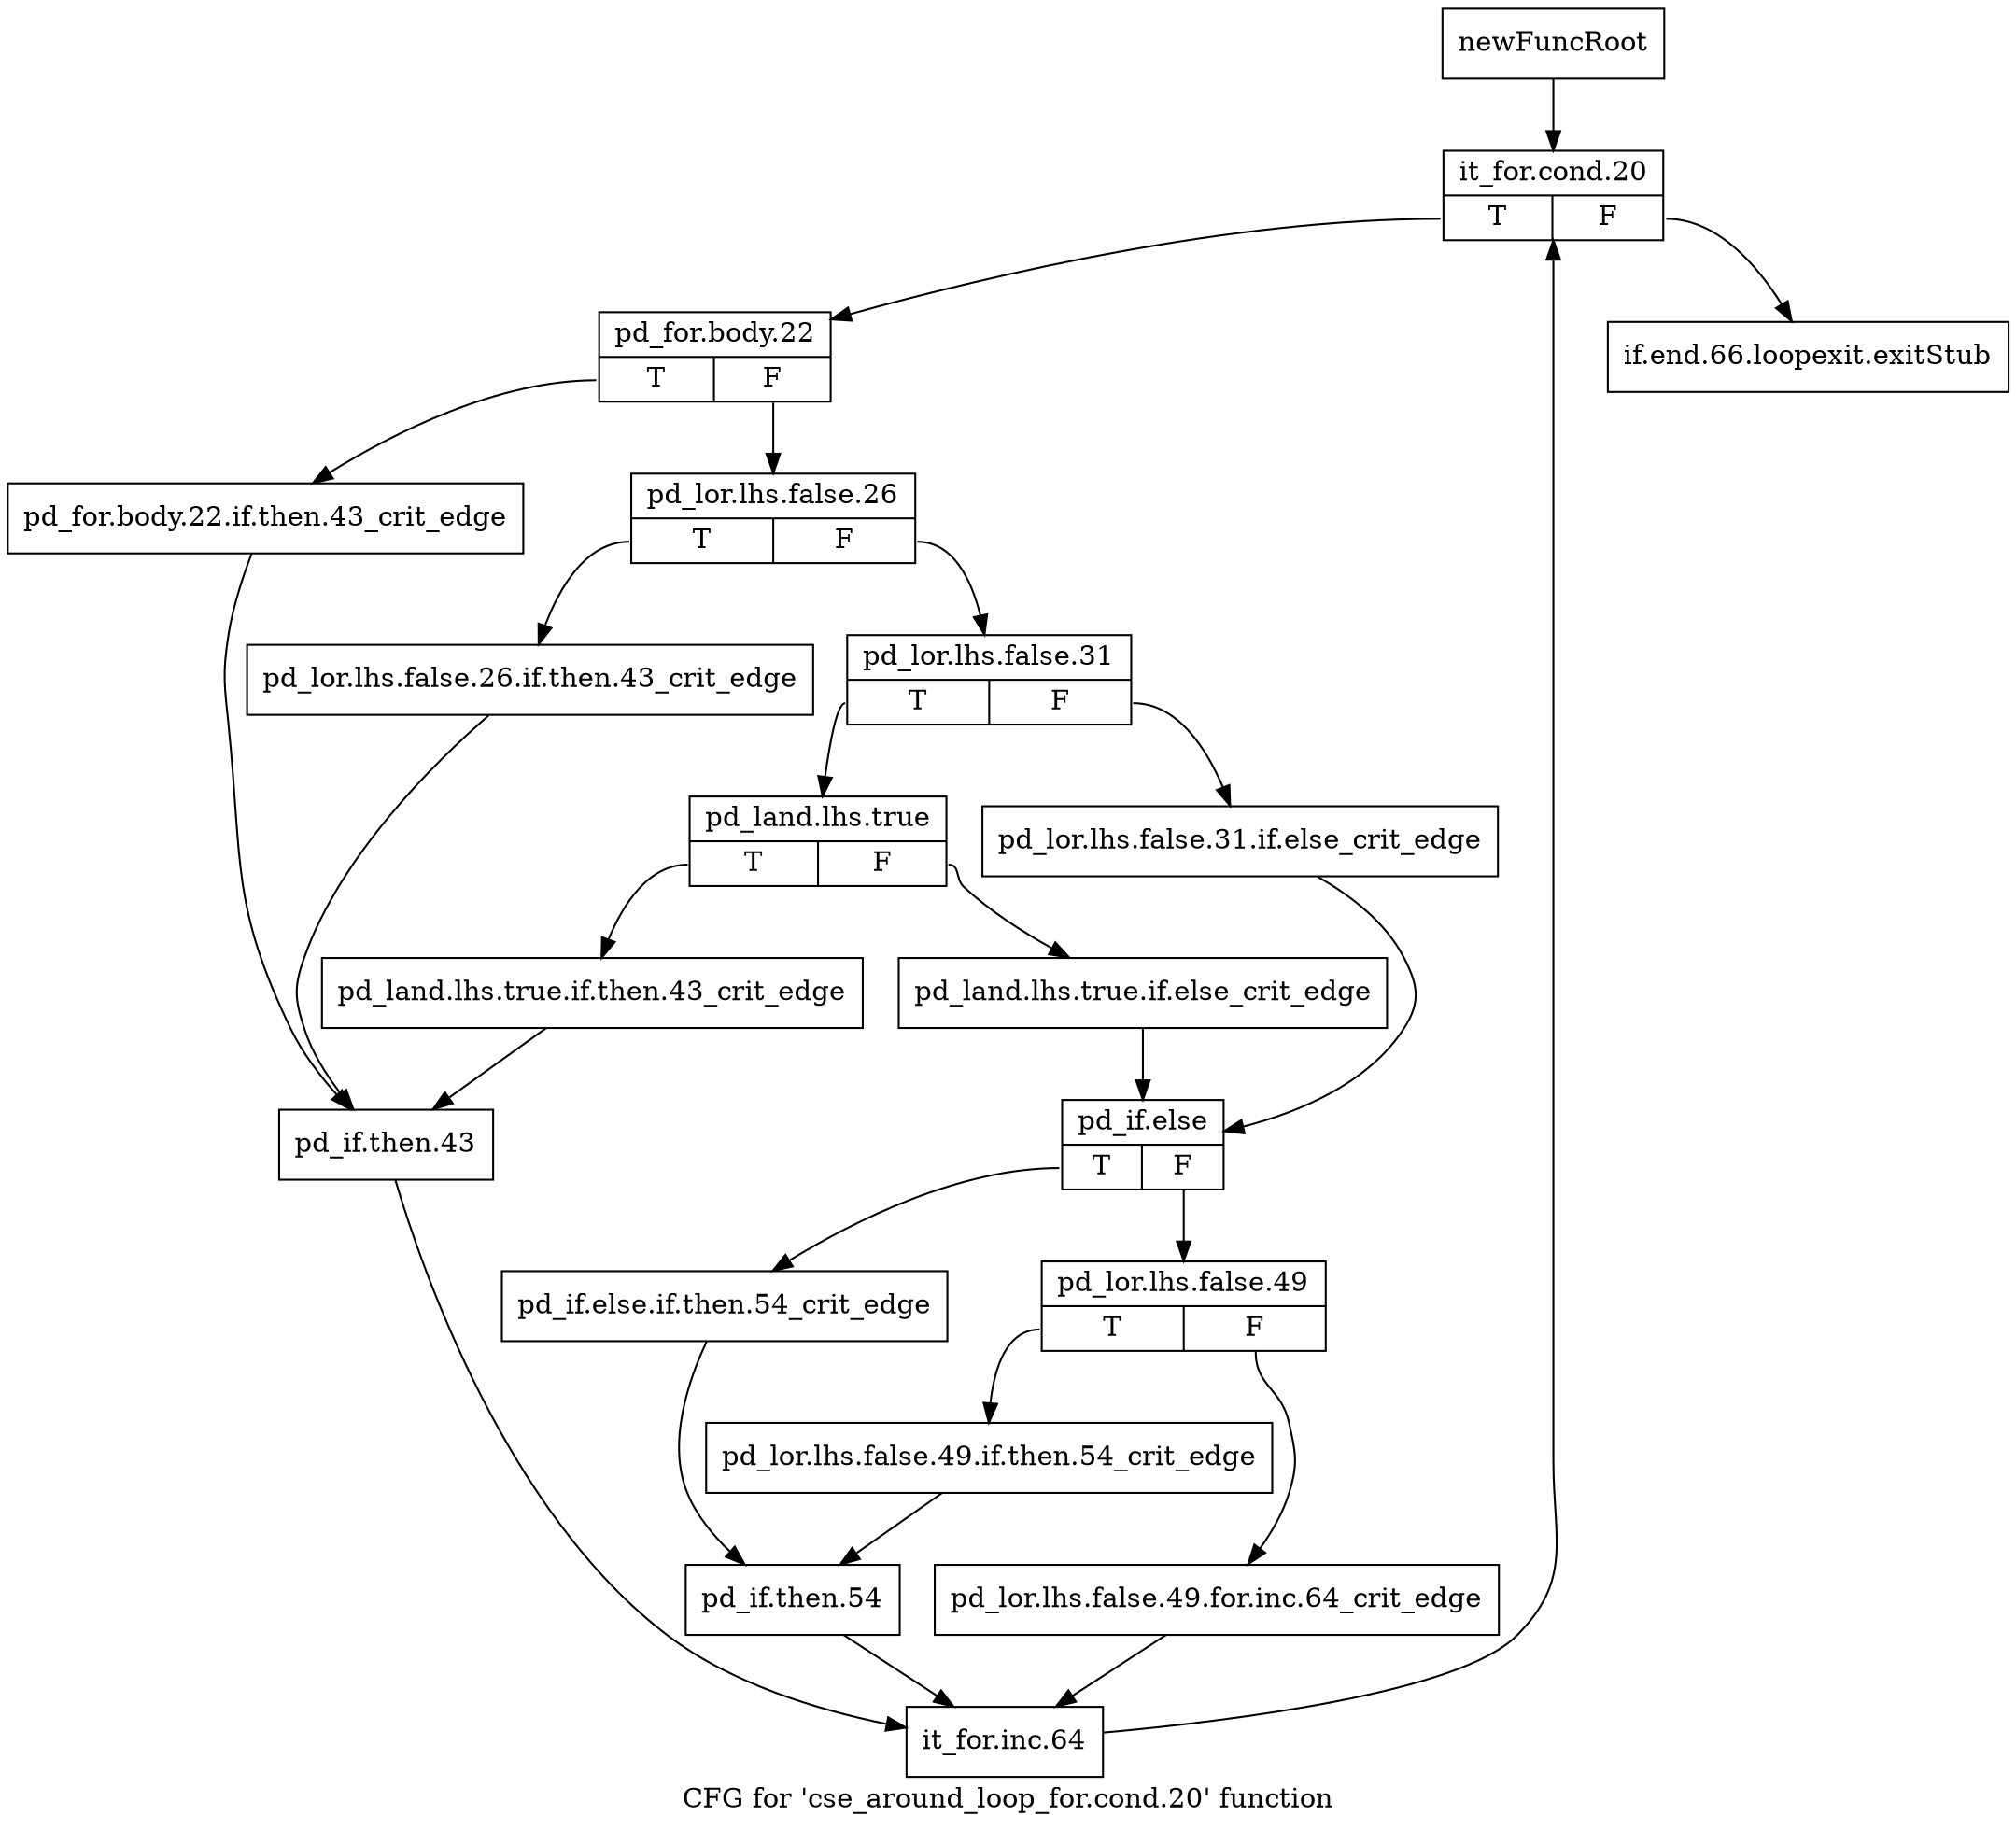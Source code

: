 digraph "CFG for 'cse_around_loop_for.cond.20' function" {
	label="CFG for 'cse_around_loop_for.cond.20' function";

	Node0xa8f8da0 [shape=record,label="{newFuncRoot}"];
	Node0xa8f8da0 -> Node0xa8f8e40;
	Node0xa8f8df0 [shape=record,label="{if.end.66.loopexit.exitStub}"];
	Node0xa8f8e40 [shape=record,label="{it_for.cond.20|{<s0>T|<s1>F}}"];
	Node0xa8f8e40:s0 -> Node0xa8f8e90;
	Node0xa8f8e40:s1 -> Node0xa8f8df0;
	Node0xa8f8e90 [shape=record,label="{pd_for.body.22|{<s0>T|<s1>F}}"];
	Node0xa8f8e90:s0 -> Node0xa8f92f0;
	Node0xa8f8e90:s1 -> Node0xa8f8ee0;
	Node0xa8f8ee0 [shape=record,label="{pd_lor.lhs.false.26|{<s0>T|<s1>F}}"];
	Node0xa8f8ee0:s0 -> Node0xa8f92a0;
	Node0xa8f8ee0:s1 -> Node0xa8f8f30;
	Node0xa8f8f30 [shape=record,label="{pd_lor.lhs.false.31|{<s0>T|<s1>F}}"];
	Node0xa8f8f30:s0 -> Node0xa8f8fd0;
	Node0xa8f8f30:s1 -> Node0xa8f8f80;
	Node0xa8f8f80 [shape=record,label="{pd_lor.lhs.false.31.if.else_crit_edge}"];
	Node0xa8f8f80 -> Node0xa8f9070;
	Node0xa8f8fd0 [shape=record,label="{pd_land.lhs.true|{<s0>T|<s1>F}}"];
	Node0xa8f8fd0:s0 -> Node0xa8f9250;
	Node0xa8f8fd0:s1 -> Node0xa8f9020;
	Node0xa8f9020 [shape=record,label="{pd_land.lhs.true.if.else_crit_edge}"];
	Node0xa8f9020 -> Node0xa8f9070;
	Node0xa8f9070 [shape=record,label="{pd_if.else|{<s0>T|<s1>F}}"];
	Node0xa8f9070:s0 -> Node0xa8f91b0;
	Node0xa8f9070:s1 -> Node0xa8f90c0;
	Node0xa8f90c0 [shape=record,label="{pd_lor.lhs.false.49|{<s0>T|<s1>F}}"];
	Node0xa8f90c0:s0 -> Node0xa8f9160;
	Node0xa8f90c0:s1 -> Node0xa8f9110;
	Node0xa8f9110 [shape=record,label="{pd_lor.lhs.false.49.for.inc.64_crit_edge}"];
	Node0xa8f9110 -> Node0xa8f9390;
	Node0xa8f9160 [shape=record,label="{pd_lor.lhs.false.49.if.then.54_crit_edge}"];
	Node0xa8f9160 -> Node0xa8f9200;
	Node0xa8f91b0 [shape=record,label="{pd_if.else.if.then.54_crit_edge}"];
	Node0xa8f91b0 -> Node0xa8f9200;
	Node0xa8f9200 [shape=record,label="{pd_if.then.54}"];
	Node0xa8f9200 -> Node0xa8f9390;
	Node0xa8f9250 [shape=record,label="{pd_land.lhs.true.if.then.43_crit_edge}"];
	Node0xa8f9250 -> Node0xa8f9340;
	Node0xa8f92a0 [shape=record,label="{pd_lor.lhs.false.26.if.then.43_crit_edge}"];
	Node0xa8f92a0 -> Node0xa8f9340;
	Node0xa8f92f0 [shape=record,label="{pd_for.body.22.if.then.43_crit_edge}"];
	Node0xa8f92f0 -> Node0xa8f9340;
	Node0xa8f9340 [shape=record,label="{pd_if.then.43}"];
	Node0xa8f9340 -> Node0xa8f9390;
	Node0xa8f9390 [shape=record,label="{it_for.inc.64}"];
	Node0xa8f9390 -> Node0xa8f8e40;
}
